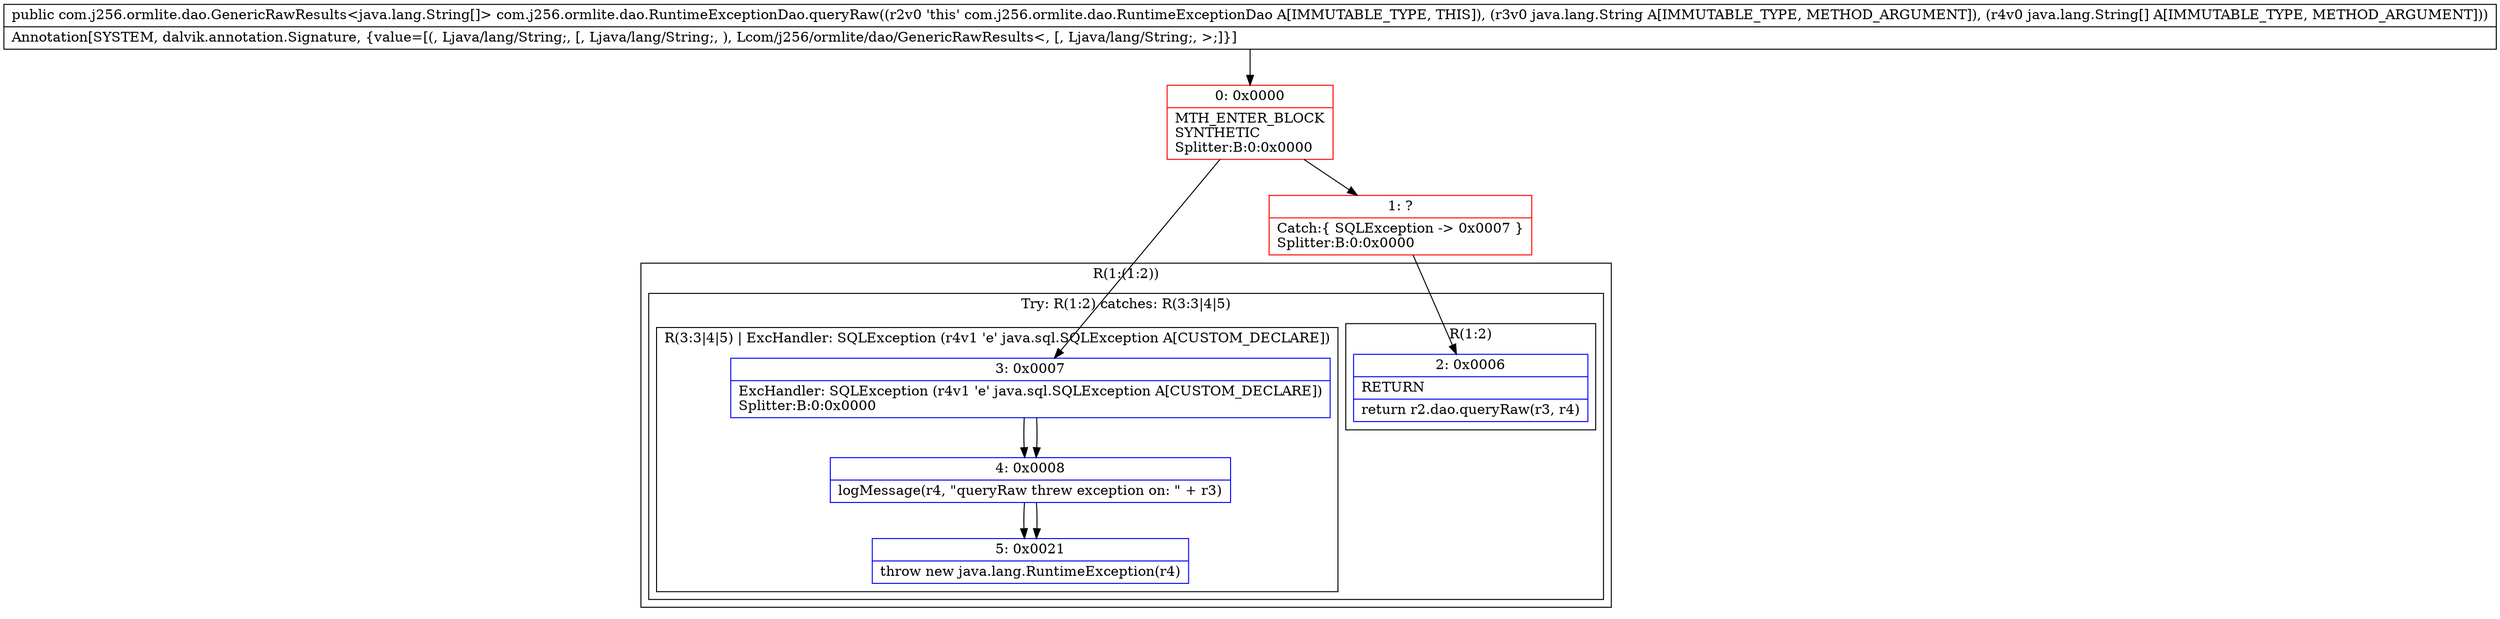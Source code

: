 digraph "CFG forcom.j256.ormlite.dao.RuntimeExceptionDao.queryRaw(Ljava\/lang\/String;[Ljava\/lang\/String;)Lcom\/j256\/ormlite\/dao\/GenericRawResults;" {
subgraph cluster_Region_1633558615 {
label = "R(1:(1:2))";
node [shape=record,color=blue];
subgraph cluster_TryCatchRegion_1177877604 {
label = "Try: R(1:2) catches: R(3:3|4|5)";
node [shape=record,color=blue];
subgraph cluster_Region_496793187 {
label = "R(1:2)";
node [shape=record,color=blue];
Node_2 [shape=record,label="{2\:\ 0x0006|RETURN\l|return r2.dao.queryRaw(r3, r4)\l}"];
}
subgraph cluster_Region_1175475661 {
label = "R(3:3|4|5) | ExcHandler: SQLException (r4v1 'e' java.sql.SQLException A[CUSTOM_DECLARE])\l";
node [shape=record,color=blue];
Node_3 [shape=record,label="{3\:\ 0x0007|ExcHandler: SQLException (r4v1 'e' java.sql.SQLException A[CUSTOM_DECLARE])\lSplitter:B:0:0x0000\l}"];
Node_4 [shape=record,label="{4\:\ 0x0008|logMessage(r4, \"queryRaw threw exception on: \" + r3)\l}"];
Node_5 [shape=record,label="{5\:\ 0x0021|throw new java.lang.RuntimeException(r4)\l}"];
}
}
}
subgraph cluster_Region_1175475661 {
label = "R(3:3|4|5) | ExcHandler: SQLException (r4v1 'e' java.sql.SQLException A[CUSTOM_DECLARE])\l";
node [shape=record,color=blue];
Node_3 [shape=record,label="{3\:\ 0x0007|ExcHandler: SQLException (r4v1 'e' java.sql.SQLException A[CUSTOM_DECLARE])\lSplitter:B:0:0x0000\l}"];
Node_4 [shape=record,label="{4\:\ 0x0008|logMessage(r4, \"queryRaw threw exception on: \" + r3)\l}"];
Node_5 [shape=record,label="{5\:\ 0x0021|throw new java.lang.RuntimeException(r4)\l}"];
}
Node_0 [shape=record,color=red,label="{0\:\ 0x0000|MTH_ENTER_BLOCK\lSYNTHETIC\lSplitter:B:0:0x0000\l}"];
Node_1 [shape=record,color=red,label="{1\:\ ?|Catch:\{ SQLException \-\> 0x0007 \}\lSplitter:B:0:0x0000\l}"];
MethodNode[shape=record,label="{public com.j256.ormlite.dao.GenericRawResults\<java.lang.String[]\> com.j256.ormlite.dao.RuntimeExceptionDao.queryRaw((r2v0 'this' com.j256.ormlite.dao.RuntimeExceptionDao A[IMMUTABLE_TYPE, THIS]), (r3v0 java.lang.String A[IMMUTABLE_TYPE, METHOD_ARGUMENT]), (r4v0 java.lang.String[] A[IMMUTABLE_TYPE, METHOD_ARGUMENT]))  | Annotation[SYSTEM, dalvik.annotation.Signature, \{value=[(, Ljava\/lang\/String;, [, Ljava\/lang\/String;, ), Lcom\/j256\/ormlite\/dao\/GenericRawResults\<, [, Ljava\/lang\/String;, \>;]\}]\l}"];
MethodNode -> Node_0;
Node_3 -> Node_4;
Node_4 -> Node_5;
Node_3 -> Node_4;
Node_4 -> Node_5;
Node_0 -> Node_1;
Node_0 -> Node_3;
Node_1 -> Node_2;
}

